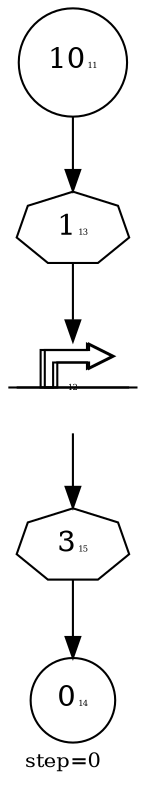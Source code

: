 digraph {
  graph  [labelloc=bottom,labeljust=left,fontsize="10",label="step=0"];
  "11" [shape=circle,peripheries="1",label=<10<FONT POINT-SIZE='4'>11</FONT>>,labelfontcolor=Black,color=black];
  "12" [shape=promoter,peripheries="2",label=<<FONT POINT-SIZE='4'>12</FONT>>,labelfontcolor=black,color=black];
  "14" [shape=circle,peripheries="1",label=<0<FONT POINT-SIZE='4'>14</FONT>>,labelfontcolor=black,color=black];
  "13" [label=<1<FONT POINT-SIZE='4'>13</FONT>>,peripheries="1",color=black,shape=septagon];
  "11" -> "13" [color=black];
  "13" -> "12" [color=black];
  "15" [label=<3<FONT POINT-SIZE='4'>15</FONT>>,peripheries="1",color=black,shape=septagon];
  "12" -> "15" [color=black];
  "15" -> "14" [color=black];
}
